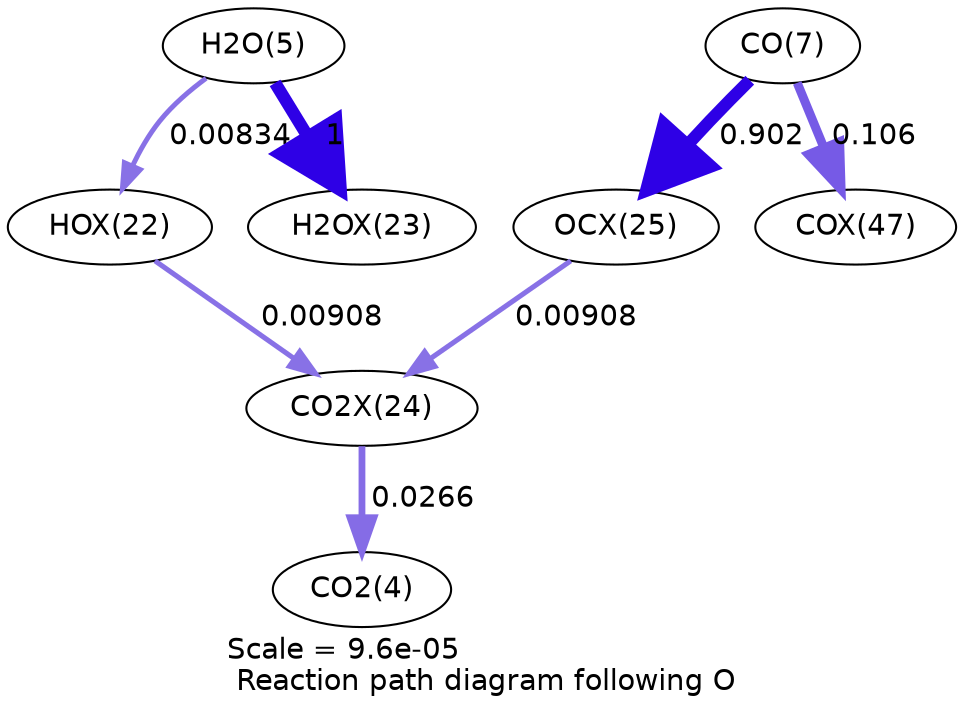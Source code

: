 digraph reaction_paths {
center=1;
s7 -> s49[fontname="Helvetica", penwidth=2.39, arrowsize=1.19, color="0.7, 0.508, 0.9"
, label=" 0.00834"];
s49 -> s51[fontname="Helvetica", penwidth=2.45, arrowsize=1.23, color="0.7, 0.509, 0.9"
, label=" 0.00908"];
s7 -> s50[fontname="Helvetica", penwidth=6, arrowsize=3, color="0.7, 1.5, 0.9"
, label=" 1"];
s9 -> s52[fontname="Helvetica", penwidth=5.92, arrowsize=2.96, color="0.7, 1.4, 0.9"
, label=" 0.902"];
s9 -> s58[fontname="Helvetica", penwidth=4.31, arrowsize=2.15, color="0.7, 0.606, 0.9"
, label=" 0.106"];
s52 -> s51[fontname="Helvetica", penwidth=2.45, arrowsize=1.23, color="0.7, 0.509, 0.9"
, label=" 0.00908"];
s51 -> s6[fontname="Helvetica", penwidth=3.26, arrowsize=1.63, color="0.7, 0.527, 0.9"
, label=" 0.0266"];
s6 [ fontname="Helvetica", label="CO2(4)"];
s7 [ fontname="Helvetica", label="H2O(5)"];
s9 [ fontname="Helvetica", label="CO(7)"];
s49 [ fontname="Helvetica", label="HOX(22)"];
s50 [ fontname="Helvetica", label="H2OX(23)"];
s51 [ fontname="Helvetica", label="CO2X(24)"];
s52 [ fontname="Helvetica", label="OCX(25)"];
s58 [ fontname="Helvetica", label="COX(47)"];
 label = "Scale = 9.6e-05\l Reaction path diagram following O";
 fontname = "Helvetica";
}
